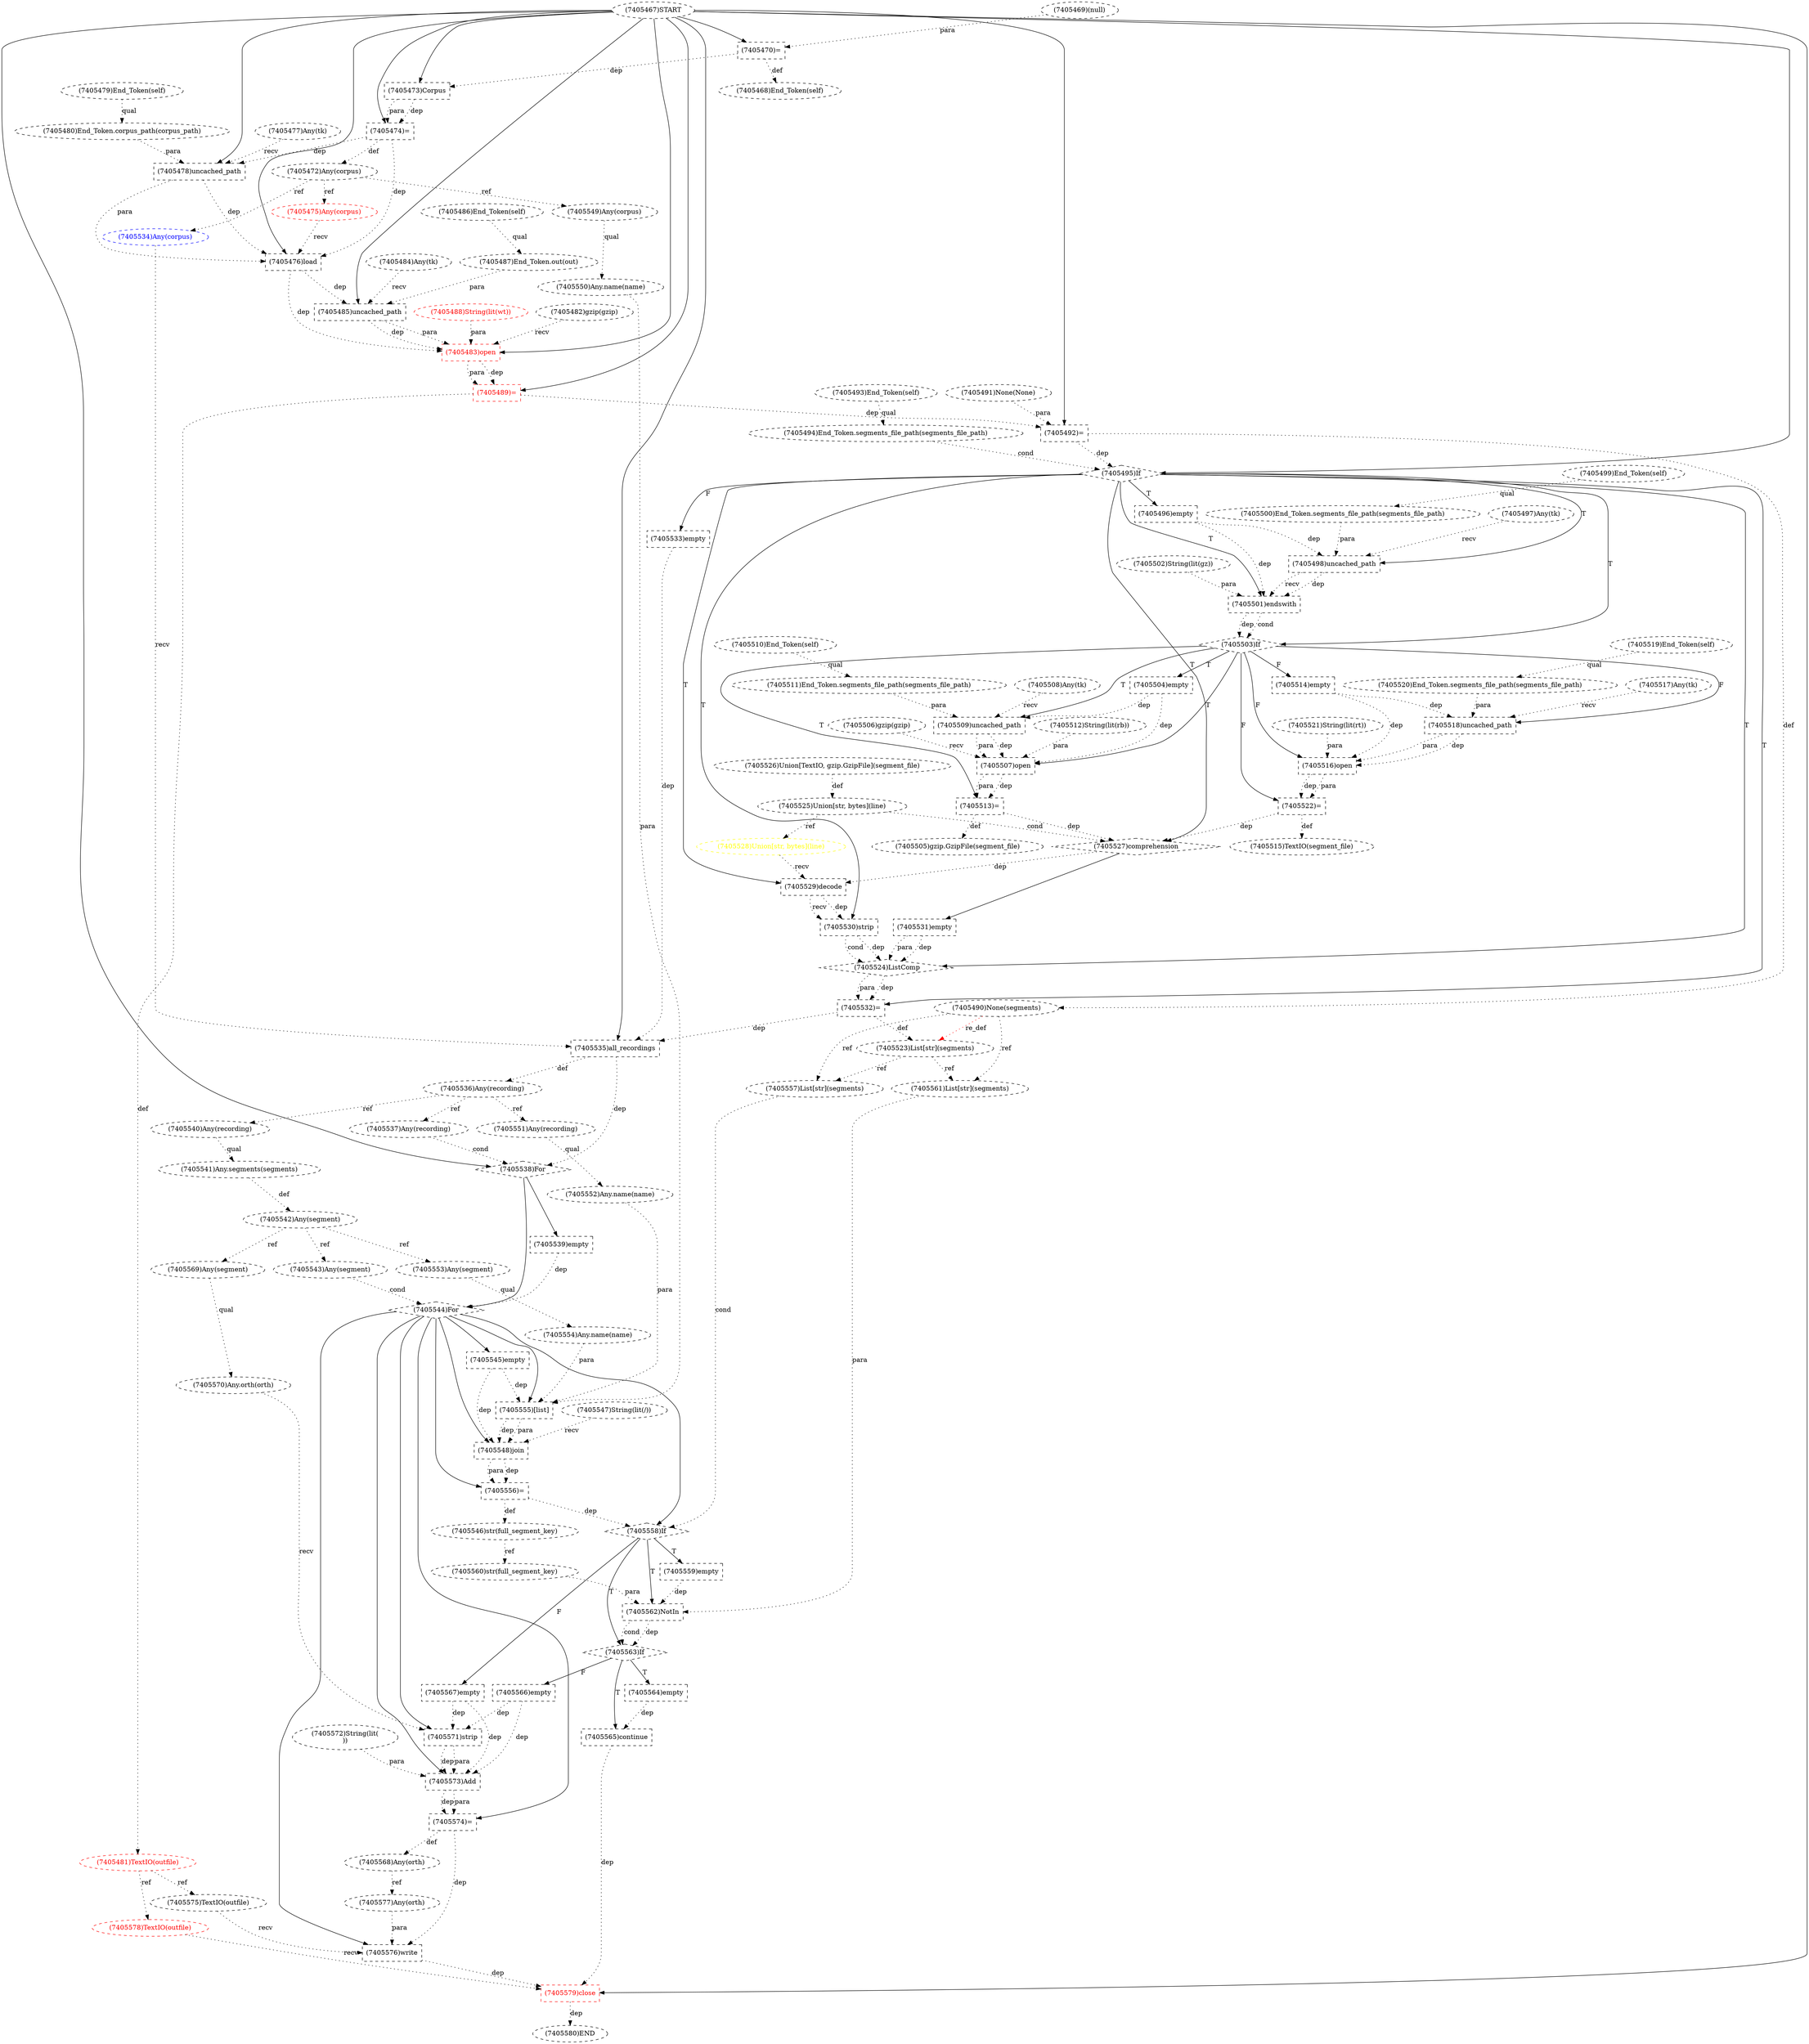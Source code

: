 digraph G {
1 [label="(7405514)empty" shape=box style=dashed]
2 [label="(7405560)str(full_segment_key)" shape=ellipse style=dashed]
3 [label="(7405510)End_Token(self)" shape=ellipse style=dashed]
4 [label="(7405566)empty" shape=box style=dashed]
5 [label="(7405538)For" shape=diamond style=dashed]
6 [label="(7405574)=" shape=box style=dashed]
7 [label="(7405532)=" shape=box style=dashed]
8 [label="(7405522)=" shape=box style=dashed]
9 [label="(7405484)Any(tk)" shape=ellipse style=dashed]
10 [label="(7405541)Any.segments(segments)" shape=ellipse style=dashed]
11 [label="(7405544)For" shape=diamond style=dashed]
12 [label="(7405571)strip" shape=box style=dashed]
13 [label="(7405534)Any(corpus)" shape=ellipse style=dashed color=blue fontcolor=blue]
14 [label="(7405490)None(segments)" shape=ellipse style=dashed]
15 [label="(7405508)Any(tk)" shape=ellipse style=dashed]
16 [label="(7405558)If" shape=diamond style=dashed]
17 [label="(7405549)Any(corpus)" shape=ellipse style=dashed]
18 [label="(7405525)Union[str, bytes](line)" shape=ellipse style=dashed]
19 [label="(7405519)End_Token(self)" shape=ellipse style=dashed]
20 [label="(7405473)Corpus" shape=box style=dashed]
21 [label="(7405517)Any(tk)" shape=ellipse style=dashed]
22 [label="(7405553)Any(segment)" shape=ellipse style=dashed]
23 [label="(7405493)End_Token(self)" shape=ellipse style=dashed]
24 [label="(7405542)Any(segment)" shape=ellipse style=dashed]
25 [label="(7405540)Any(recording)" shape=ellipse style=dashed]
26 [label="(7405561)List[str](segments)" shape=ellipse style=dashed]
27 [label="(7405487)End_Token.out(out)" shape=ellipse style=dashed]
28 [label="(7405555)[list]" shape=box style=dashed]
29 [label="(7405496)empty" shape=box style=dashed]
30 [label="(7405497)Any(tk)" shape=ellipse style=dashed]
31 [label="(7405474)=" shape=box style=dashed]
32 [label="(7405557)List[str](segments)" shape=ellipse style=dashed]
33 [label="(7405548)join" shape=box style=dashed]
34 [label="(7405501)endswith" shape=box style=dashed]
35 [label="(7405511)End_Token.segments_file_path(segments_file_path)" shape=ellipse style=dashed]
36 [label="(7405533)empty" shape=box style=dashed]
37 [label="(7405543)Any(segment)" shape=ellipse style=dashed]
38 [label="(7405495)If" shape=diamond style=dashed]
39 [label="(7405469)(null)" shape=ellipse style=dashed]
40 [label="(7405506)gzip(gzip)" shape=ellipse style=dashed]
41 [label="(7405578)TextIO(outfile)" shape=ellipse style=dashed color=red fontcolor=red]
42 [label="(7405498)uncached_path" shape=box style=dashed]
43 [label="(7405485)uncached_path" shape=box style=dashed]
44 [label="(7405531)empty" shape=box style=dashed]
45 [label="(7405494)End_Token.segments_file_path(segments_file_path)" shape=ellipse style=dashed]
46 [label="(7405492)=" shape=box style=dashed]
47 [label="(7405507)open" shape=box style=dashed]
48 [label="(7405527)comprehension" shape=diamond style=dashed]
49 [label="(7405476)load" shape=box style=dashed]
50 [label="(7405518)uncached_path" shape=box style=dashed]
51 [label="(7405568)Any(orth)" shape=ellipse style=dashed]
52 [label="(7405526)Union[TextIO, gzip.GzipFile](segment_file)" shape=ellipse style=dashed]
53 [label="(7405559)empty" shape=box style=dashed]
54 [label="(7405535)all_recordings" shape=box style=dashed]
55 [label="(7405564)empty" shape=box style=dashed]
56 [label="(7405480)End_Token.corpus_path(corpus_path)" shape=ellipse style=dashed]
57 [label="(7405513)=" shape=box style=dashed]
58 [label="(7405576)write" shape=box style=dashed]
59 [label="(7405546)str(full_segment_key)" shape=ellipse style=dashed]
60 [label="(7405529)decode" shape=box style=dashed]
61 [label="(7405524)ListComp" shape=diamond style=dashed]
62 [label="(7405550)Any.name(name)" shape=ellipse style=dashed]
63 [label="(7405520)End_Token.segments_file_path(segments_file_path)" shape=ellipse style=dashed]
64 [label="(7405521)String(lit(rt))" shape=ellipse style=dashed]
65 [label="(7405475)Any(corpus)" shape=ellipse style=dashed color=red fontcolor=red]
66 [label="(7405516)open" shape=box style=dashed]
67 [label="(7405478)uncached_path" shape=box style=dashed]
68 [label="(7405470)=" shape=box style=dashed]
69 [label="(7405567)empty" shape=box style=dashed]
70 [label="(7405579)close" shape=box style=dashed color=red fontcolor=red]
71 [label="(7405491)None(None)" shape=ellipse style=dashed]
72 [label="(7405545)empty" shape=box style=dashed]
73 [label="(7405575)TextIO(outfile)" shape=ellipse style=dashed color=black fontcolor=black]
74 [label="(7405468)End_Token(self)" shape=ellipse style=dashed]
75 [label="(7405489)=" shape=box style=dashed color=red fontcolor=red]
76 [label="(7405486)End_Token(self)" shape=ellipse style=dashed]
77 [label="(7405481)TextIO(outfile)" shape=ellipse style=dashed color=red fontcolor=red]
78 [label="(7405573)Add" shape=box style=dashed]
79 [label="(7405552)Any.name(name)" shape=ellipse style=dashed]
80 [label="(7405515)TextIO(segment_file)" shape=ellipse style=dashed]
81 [label="(7405572)String(lit(
))" shape=ellipse style=dashed]
82 [label="(7405528)Union[str, bytes](line)" shape=ellipse style=dashed color=yellow fontcolor=yellow]
83 [label="(7405488)String(lit(wt))" shape=ellipse style=dashed color=red fontcolor=red]
84 [label="(7405580)END" style=dashed]
85 [label="(7405530)strip" shape=box style=dashed]
86 [label="(7405483)open" shape=box style=dashed color=red fontcolor=red]
87 [label="(7405577)Any(orth)" shape=ellipse style=dashed]
88 [label="(7405554)Any.name(name)" shape=ellipse style=dashed]
89 [label="(7405499)End_Token(self)" shape=ellipse style=dashed]
90 [label="(7405479)End_Token(self)" shape=ellipse style=dashed]
91 [label="(7405547)String(lit(/))" shape=ellipse style=dashed]
92 [label="(7405477)Any(tk)" shape=ellipse style=dashed]
93 [label="(7405551)Any(recording)" shape=ellipse style=dashed]
94 [label="(7405503)If" shape=diamond style=dashed]
95 [label="(7405502)String(lit(gz))" shape=ellipse style=dashed]
96 [label="(7405562)NotIn" shape=box style=dashed]
97 [label="(7405472)Any(corpus)" shape=ellipse style=dashed]
98 [label="(7405509)uncached_path" shape=box style=dashed]
99 [label="(7405482)gzip(gzip)" shape=ellipse style=dashed]
100 [label="(7405500)End_Token.segments_file_path(segments_file_path)" shape=ellipse style=dashed]
101 [label="(7405556)=" shape=box style=dashed]
102 [label="(7405569)Any(segment)" shape=ellipse style=dashed]
103 [label="(7405565)continue" shape=box style=dashed]
104 [label="(7405505)gzip.GzipFile(segment_file)" shape=ellipse style=dashed]
105 [label="(7405563)If" shape=diamond style=dashed]
106 [label="(7405537)Any(recording)" shape=ellipse style=dashed]
107 [label="(7405504)empty" shape=box style=dashed]
108 [label="(7405467)START" style=dashed]
109 [label="(7405536)Any(recording)" shape=ellipse style=dashed]
110 [label="(7405523)List[str](segments)" shape=ellipse style=dashed]
111 [label="(7405570)Any.orth(orth)" shape=ellipse style=dashed]
112 [label="(7405512)String(lit(rb))" shape=ellipse style=dashed]
113 [label="(7405539)empty" shape=box style=dashed]
94 -> 1 [label="F"];
59 -> 2 [label="ref" style=dotted];
105 -> 4 [label="F"];
108 -> 5 [label="" style=solid];
54 -> 5 [label="dep" style=dotted];
106 -> 5 [label="cond" style=dotted];
11 -> 6 [label="" style=solid];
78 -> 6 [label="dep" style=dotted];
78 -> 6 [label="para" style=dotted];
38 -> 7 [label="T"];
61 -> 7 [label="dep" style=dotted];
61 -> 7 [label="para" style=dotted];
94 -> 8 [label="F"];
66 -> 8 [label="dep" style=dotted];
66 -> 8 [label="para" style=dotted];
25 -> 10 [label="qual" style=dotted];
5 -> 11 [label="" style=solid];
37 -> 11 [label="cond" style=dotted];
113 -> 11 [label="dep" style=dotted];
11 -> 12 [label="" style=solid];
111 -> 12 [label="recv" style=dotted];
69 -> 12 [label="dep" style=dotted];
4 -> 12 [label="dep" style=dotted];
97 -> 13 [label="ref" style=dotted];
46 -> 14 [label="def" style=dotted];
11 -> 16 [label="" style=solid];
32 -> 16 [label="cond" style=dotted];
101 -> 16 [label="dep" style=dotted];
97 -> 17 [label="ref" style=dotted];
52 -> 18 [label="def" style=dotted];
108 -> 20 [label="" style=solid];
68 -> 20 [label="dep" style=dotted];
24 -> 22 [label="ref" style=dotted];
10 -> 24 [label="def" style=dotted];
109 -> 25 [label="ref" style=dotted];
14 -> 26 [label="ref" style=dotted];
110 -> 26 [label="ref" style=dotted];
76 -> 27 [label="qual" style=dotted];
11 -> 28 [label="" style=solid];
62 -> 28 [label="para" style=dotted];
79 -> 28 [label="para" style=dotted];
88 -> 28 [label="para" style=dotted];
72 -> 28 [label="dep" style=dotted];
38 -> 29 [label="T"];
108 -> 31 [label="" style=solid];
20 -> 31 [label="dep" style=dotted];
20 -> 31 [label="para" style=dotted];
14 -> 32 [label="ref" style=dotted];
110 -> 32 [label="ref" style=dotted];
11 -> 33 [label="" style=solid];
91 -> 33 [label="recv" style=dotted];
28 -> 33 [label="dep" style=dotted];
28 -> 33 [label="para" style=dotted];
72 -> 33 [label="dep" style=dotted];
38 -> 34 [label="T"];
42 -> 34 [label="dep" style=dotted];
42 -> 34 [label="recv" style=dotted];
95 -> 34 [label="para" style=dotted];
29 -> 34 [label="dep" style=dotted];
3 -> 35 [label="qual" style=dotted];
38 -> 36 [label="F"];
24 -> 37 [label="ref" style=dotted];
108 -> 38 [label="" style=solid];
45 -> 38 [label="cond" style=dotted];
46 -> 38 [label="dep" style=dotted];
77 -> 41 [label="ref" style=dotted];
38 -> 42 [label="T"];
30 -> 42 [label="recv" style=dotted];
100 -> 42 [label="para" style=dotted];
29 -> 42 [label="dep" style=dotted];
108 -> 43 [label="" style=solid];
9 -> 43 [label="recv" style=dotted];
27 -> 43 [label="para" style=dotted];
49 -> 43 [label="dep" style=dotted];
48 -> 44 [label="" style=solid];
23 -> 45 [label="qual" style=dotted];
108 -> 46 [label="" style=solid];
71 -> 46 [label="para" style=dotted];
75 -> 46 [label="dep" style=dotted];
94 -> 47 [label="T"];
40 -> 47 [label="recv" style=dotted];
98 -> 47 [label="dep" style=dotted];
98 -> 47 [label="para" style=dotted];
112 -> 47 [label="para" style=dotted];
107 -> 47 [label="dep" style=dotted];
38 -> 48 [label="T"];
18 -> 48 [label="cond" style=dotted];
57 -> 48 [label="dep" style=dotted];
8 -> 48 [label="dep" style=dotted];
108 -> 49 [label="" style=solid];
65 -> 49 [label="recv" style=dotted];
67 -> 49 [label="dep" style=dotted];
67 -> 49 [label="para" style=dotted];
31 -> 49 [label="dep" style=dotted];
94 -> 50 [label="F"];
21 -> 50 [label="recv" style=dotted];
63 -> 50 [label="para" style=dotted];
1 -> 50 [label="dep" style=dotted];
6 -> 51 [label="def" style=dotted];
16 -> 53 [label="T"];
108 -> 54 [label="" style=solid];
13 -> 54 [label="recv" style=dotted];
7 -> 54 [label="dep" style=dotted];
36 -> 54 [label="dep" style=dotted];
105 -> 55 [label="T"];
90 -> 56 [label="qual" style=dotted];
94 -> 57 [label="T"];
47 -> 57 [label="dep" style=dotted];
47 -> 57 [label="para" style=dotted];
11 -> 58 [label="" style=solid];
73 -> 58 [label="recv" style=dotted];
87 -> 58 [label="para" style=dotted];
6 -> 58 [label="dep" style=dotted];
101 -> 59 [label="def" style=dotted];
38 -> 60 [label="T"];
82 -> 60 [label="recv" style=dotted];
48 -> 60 [label="dep" style=dotted];
38 -> 61 [label="T"];
85 -> 61 [label="dep" style=dotted];
85 -> 61 [label="cond" style=dotted];
44 -> 61 [label="dep" style=dotted];
44 -> 61 [label="para" style=dotted];
17 -> 62 [label="qual" style=dotted];
19 -> 63 [label="qual" style=dotted];
97 -> 65 [label="ref" style=dotted];
94 -> 66 [label="F"];
50 -> 66 [label="dep" style=dotted];
50 -> 66 [label="para" style=dotted];
64 -> 66 [label="para" style=dotted];
1 -> 66 [label="dep" style=dotted];
108 -> 67 [label="" style=solid];
92 -> 67 [label="recv" style=dotted];
56 -> 67 [label="para" style=dotted];
31 -> 67 [label="dep" style=dotted];
108 -> 68 [label="" style=solid];
39 -> 68 [label="para" style=dotted];
16 -> 69 [label="F"];
108 -> 70 [label="" style=solid];
41 -> 70 [label="recv" style=dotted];
103 -> 70 [label="dep" style=dotted];
58 -> 70 [label="dep" style=dotted];
11 -> 72 [label="" style=solid];
77 -> 73 [label="ref" style=dotted];
68 -> 74 [label="def" style=dotted];
108 -> 75 [label="" style=solid];
86 -> 75 [label="dep" style=dotted];
86 -> 75 [label="para" style=dotted];
75 -> 77 [label="def" style=dotted];
11 -> 78 [label="" style=solid];
12 -> 78 [label="dep" style=dotted];
12 -> 78 [label="para" style=dotted];
81 -> 78 [label="para" style=dotted];
69 -> 78 [label="dep" style=dotted];
4 -> 78 [label="dep" style=dotted];
93 -> 79 [label="qual" style=dotted];
8 -> 80 [label="def" style=dotted];
18 -> 82 [label="ref" style=dotted];
70 -> 84 [label="dep" style=dotted];
38 -> 85 [label="T"];
60 -> 85 [label="dep" style=dotted];
60 -> 85 [label="recv" style=dotted];
108 -> 86 [label="" style=solid];
99 -> 86 [label="recv" style=dotted];
43 -> 86 [label="dep" style=dotted];
43 -> 86 [label="para" style=dotted];
83 -> 86 [label="para" style=dotted];
49 -> 86 [label="dep" style=dotted];
51 -> 87 [label="ref" style=dotted];
22 -> 88 [label="qual" style=dotted];
109 -> 93 [label="ref" style=dotted];
38 -> 94 [label="T"];
34 -> 94 [label="dep" style=dotted];
34 -> 94 [label="cond" style=dotted];
16 -> 96 [label="T"];
2 -> 96 [label="para" style=dotted];
26 -> 96 [label="para" style=dotted];
53 -> 96 [label="dep" style=dotted];
31 -> 97 [label="def" style=dotted];
94 -> 98 [label="T"];
15 -> 98 [label="recv" style=dotted];
35 -> 98 [label="para" style=dotted];
107 -> 98 [label="dep" style=dotted];
89 -> 100 [label="qual" style=dotted];
11 -> 101 [label="" style=solid];
33 -> 101 [label="dep" style=dotted];
33 -> 101 [label="para" style=dotted];
24 -> 102 [label="ref" style=dotted];
105 -> 103 [label="T"];
55 -> 103 [label="dep" style=dotted];
57 -> 104 [label="def" style=dotted];
16 -> 105 [label="T"];
96 -> 105 [label="dep" style=dotted];
96 -> 105 [label="cond" style=dotted];
109 -> 106 [label="ref" style=dotted];
94 -> 107 [label="T"];
54 -> 109 [label="def" style=dotted];
7 -> 110 [label="def" style=dotted];
14 -> 110 [label="re_def" style=dotted color=red];
102 -> 111 [label="qual" style=dotted];
5 -> 113 [label="" style=solid];
}